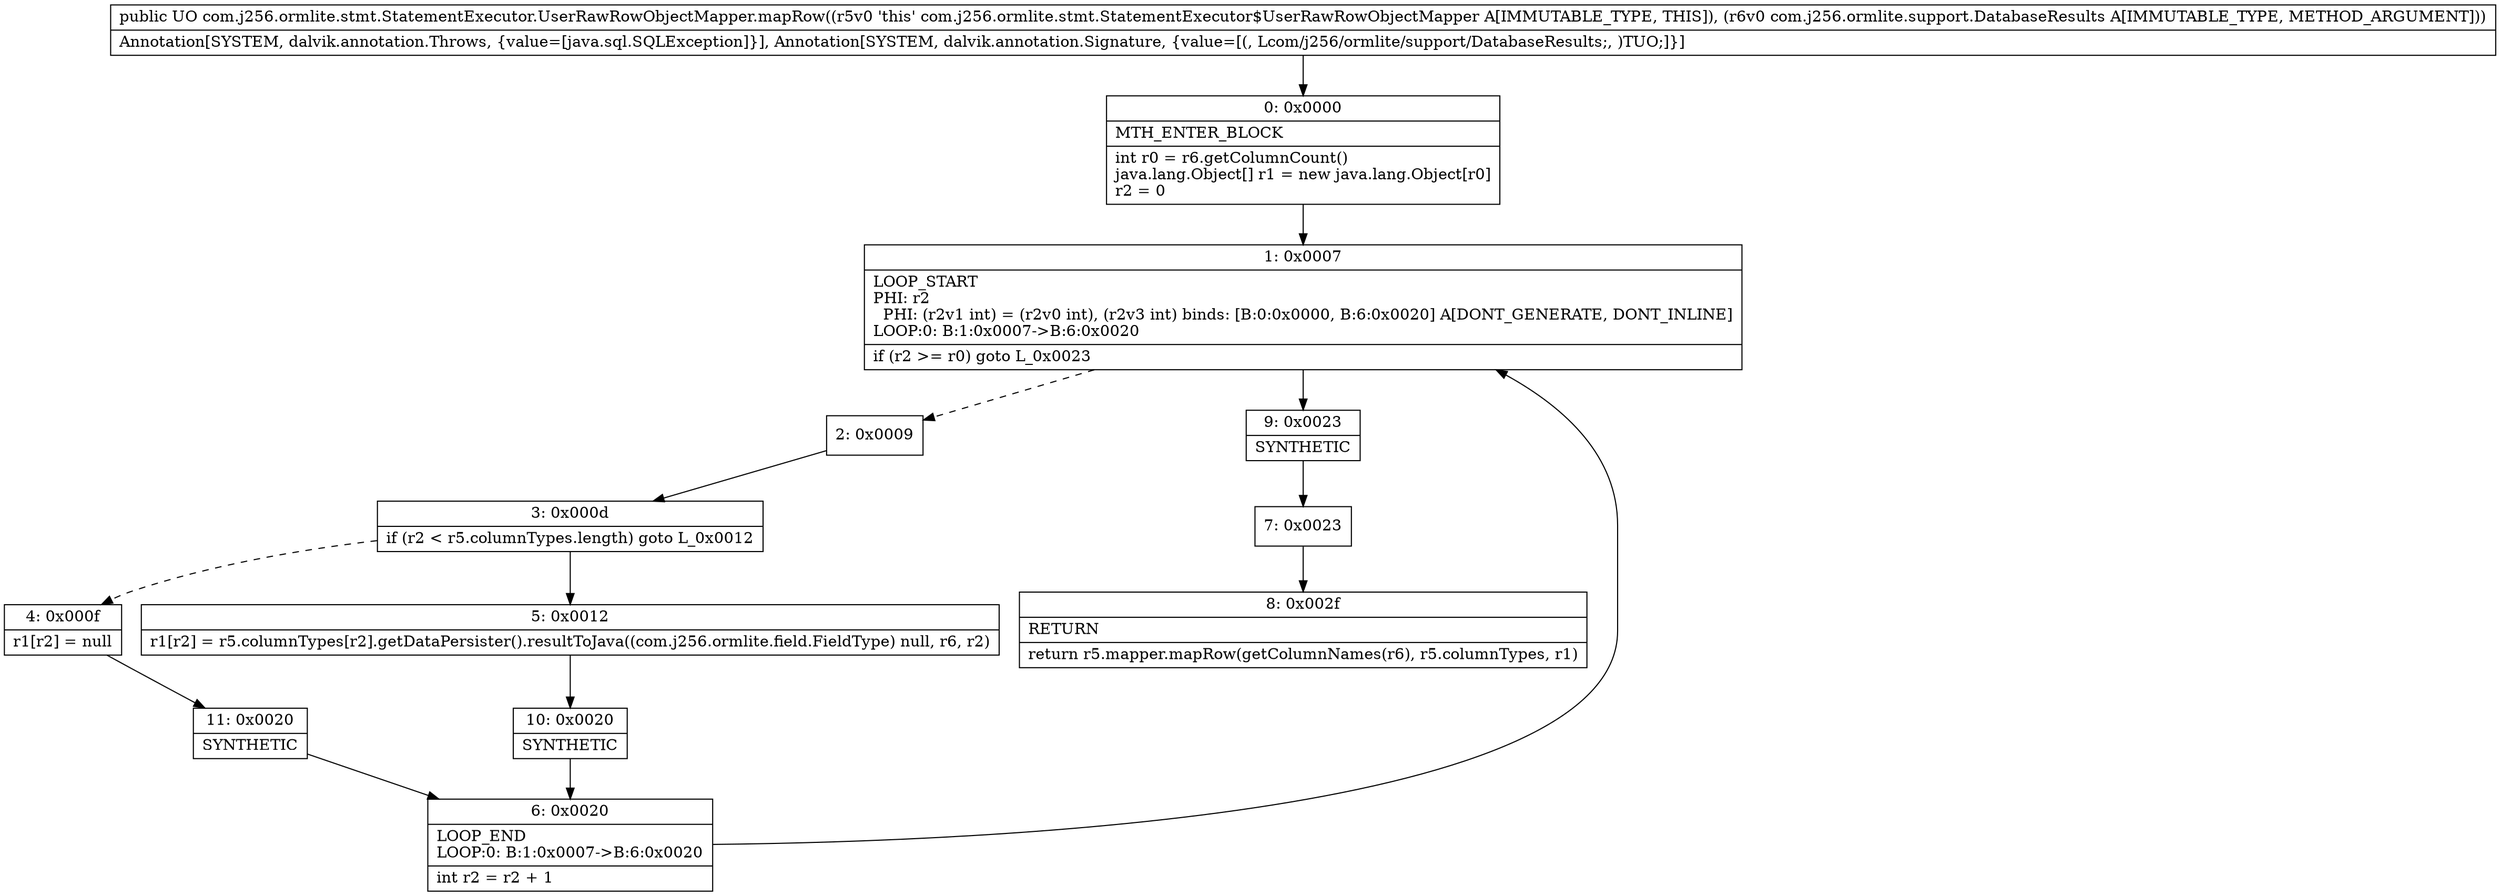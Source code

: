 digraph "CFG forcom.j256.ormlite.stmt.StatementExecutor.UserRawRowObjectMapper.mapRow(Lcom\/j256\/ormlite\/support\/DatabaseResults;)Ljava\/lang\/Object;" {
Node_0 [shape=record,label="{0\:\ 0x0000|MTH_ENTER_BLOCK\l|int r0 = r6.getColumnCount()\ljava.lang.Object[] r1 = new java.lang.Object[r0]\lr2 = 0\l}"];
Node_1 [shape=record,label="{1\:\ 0x0007|LOOP_START\lPHI: r2 \l  PHI: (r2v1 int) = (r2v0 int), (r2v3 int) binds: [B:0:0x0000, B:6:0x0020] A[DONT_GENERATE, DONT_INLINE]\lLOOP:0: B:1:0x0007\-\>B:6:0x0020\l|if (r2 \>= r0) goto L_0x0023\l}"];
Node_2 [shape=record,label="{2\:\ 0x0009}"];
Node_3 [shape=record,label="{3\:\ 0x000d|if (r2 \< r5.columnTypes.length) goto L_0x0012\l}"];
Node_4 [shape=record,label="{4\:\ 0x000f|r1[r2] = null\l}"];
Node_5 [shape=record,label="{5\:\ 0x0012|r1[r2] = r5.columnTypes[r2].getDataPersister().resultToJava((com.j256.ormlite.field.FieldType) null, r6, r2)\l}"];
Node_6 [shape=record,label="{6\:\ 0x0020|LOOP_END\lLOOP:0: B:1:0x0007\-\>B:6:0x0020\l|int r2 = r2 + 1\l}"];
Node_7 [shape=record,label="{7\:\ 0x0023}"];
Node_8 [shape=record,label="{8\:\ 0x002f|RETURN\l|return r5.mapper.mapRow(getColumnNames(r6), r5.columnTypes, r1)\l}"];
Node_9 [shape=record,label="{9\:\ 0x0023|SYNTHETIC\l}"];
Node_10 [shape=record,label="{10\:\ 0x0020|SYNTHETIC\l}"];
Node_11 [shape=record,label="{11\:\ 0x0020|SYNTHETIC\l}"];
MethodNode[shape=record,label="{public UO com.j256.ormlite.stmt.StatementExecutor.UserRawRowObjectMapper.mapRow((r5v0 'this' com.j256.ormlite.stmt.StatementExecutor$UserRawRowObjectMapper A[IMMUTABLE_TYPE, THIS]), (r6v0 com.j256.ormlite.support.DatabaseResults A[IMMUTABLE_TYPE, METHOD_ARGUMENT]))  | Annotation[SYSTEM, dalvik.annotation.Throws, \{value=[java.sql.SQLException]\}], Annotation[SYSTEM, dalvik.annotation.Signature, \{value=[(, Lcom\/j256\/ormlite\/support\/DatabaseResults;, )TUO;]\}]\l}"];
MethodNode -> Node_0;
Node_0 -> Node_1;
Node_1 -> Node_2[style=dashed];
Node_1 -> Node_9;
Node_2 -> Node_3;
Node_3 -> Node_4[style=dashed];
Node_3 -> Node_5;
Node_4 -> Node_11;
Node_5 -> Node_10;
Node_6 -> Node_1;
Node_7 -> Node_8;
Node_9 -> Node_7;
Node_10 -> Node_6;
Node_11 -> Node_6;
}


